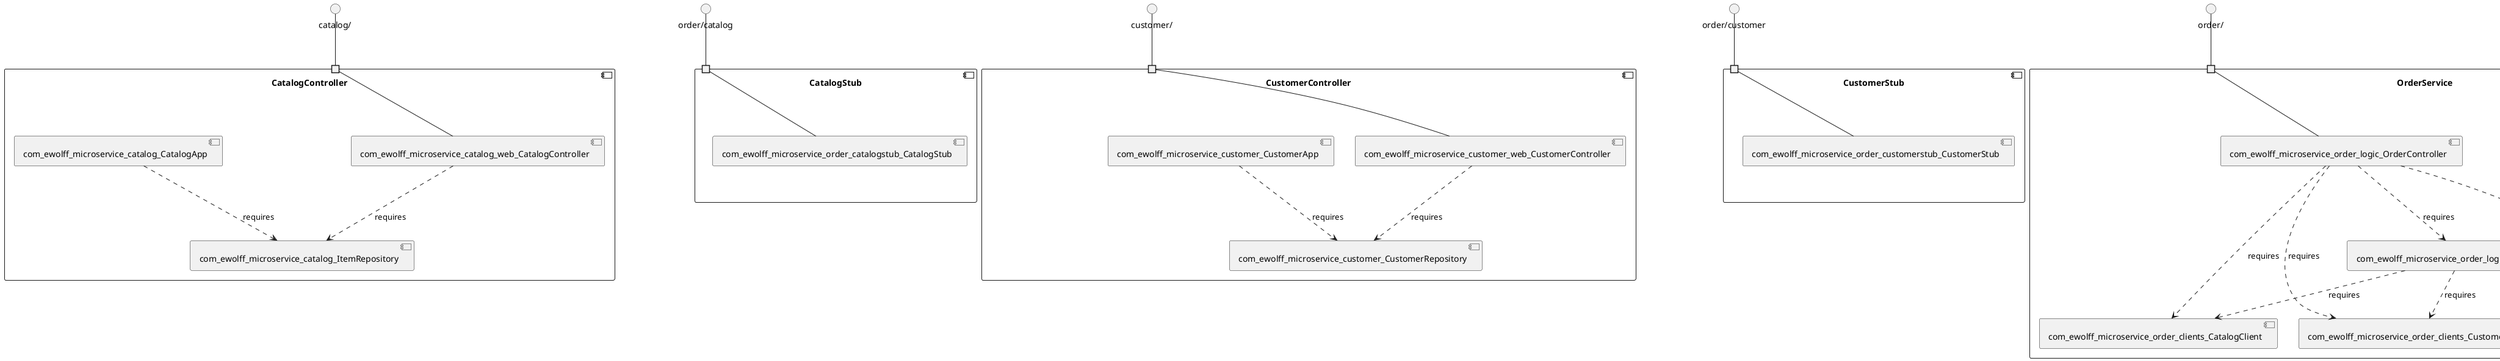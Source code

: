 @startuml
skinparam fixCircleLabelOverlapping true
component "CatalogController\n\n\n\n\n\n" {
[com_ewolff_microservice_catalog_web_CatalogController]
[com_ewolff_microservice_catalog_ItemRepository]
[com_ewolff_microservice_catalog_CatalogApp]
portin " " as CatalogController.requires.catalog_
[com_ewolff_microservice_catalog_web_CatalogController]..>[com_ewolff_microservice_catalog_ItemRepository] : requires
[com_ewolff_microservice_catalog_CatalogApp]..>[com_ewolff_microservice_catalog_ItemRepository] : requires
"CatalogController.requires.catalog_"--[com_ewolff_microservice_catalog_web_CatalogController]
}
interface "catalog/" as interface.catalog_
interface.catalog_--"CatalogController.requires.catalog_"
component "CatalogStub\n\n\n\n\n\n" {
[com_ewolff_microservice_order_catalogstub_CatalogStub]
portin " " as CatalogStub.requires.order_catalog
"CatalogStub.requires.order_catalog"--[com_ewolff_microservice_order_catalogstub_CatalogStub]
}
interface "order/catalog" as interface.order_catalog
interface.order_catalog--"CatalogStub.requires.order_catalog"
component "CustomerController\n\n\n\n\n\n" {
[com_ewolff_microservice_customer_CustomerApp]
[com_ewolff_microservice_customer_CustomerRepository]
[com_ewolff_microservice_customer_web_CustomerController]
portin " " as CustomerController.requires.customer_
[com_ewolff_microservice_customer_CustomerApp]..>[com_ewolff_microservice_customer_CustomerRepository] : requires
[com_ewolff_microservice_customer_web_CustomerController]..>[com_ewolff_microservice_customer_CustomerRepository] : requires
"CustomerController.requires.customer_"--[com_ewolff_microservice_customer_web_CustomerController]
}
interface "customer/" as interface.customer_
interface.customer_--"CustomerController.requires.customer_"
component "CustomerStub\n\n\n\n\n\n" {
[com_ewolff_microservice_order_customerstub_CustomerStub]
portin " " as CustomerStub.requires.order_customer
"CustomerStub.requires.order_customer"--[com_ewolff_microservice_order_customerstub_CustomerStub]
}
interface "order/customer" as interface.order_customer
interface.order_customer--"CustomerStub.requires.order_customer"
component "OrderService\n\n\n\n\n\n" {
[com_ewolff_microservice_order_logic_OrderService]
[com_ewolff_microservice_order_logic_OrderController]
[com_ewolff_microservice_order_clients_CatalogClient]
[com_ewolff_microservice_order_clients_CustomerClient]
[com_ewolff_microservice_order_logic_OrderRepository]
portin " " as OrderService.requires.order_
[com_ewolff_microservice_order_logic_OrderService]..>[com_ewolff_microservice_order_logic_OrderRepository] : requires
[com_ewolff_microservice_order_logic_OrderController]..>[com_ewolff_microservice_order_logic_OrderRepository] : requires
[com_ewolff_microservice_order_logic_OrderController]..>[com_ewolff_microservice_order_logic_OrderService] : requires
[com_ewolff_microservice_order_logic_OrderService]..>[com_ewolff_microservice_order_clients_CatalogClient] : requires
[com_ewolff_microservice_order_logic_OrderController]..>[com_ewolff_microservice_order_clients_CatalogClient] : requires
[com_ewolff_microservice_order_logic_OrderService]..>[com_ewolff_microservice_order_clients_CustomerClient] : requires
[com_ewolff_microservice_order_logic_OrderController]..>[com_ewolff_microservice_order_clients_CustomerClient] : requires
"OrderService.requires.order_"--[com_ewolff_microservice_order_logic_OrderController]
}
interface "order/" as interface.order_
interface.order_--"OrderService.requires.order_"

@enduml
